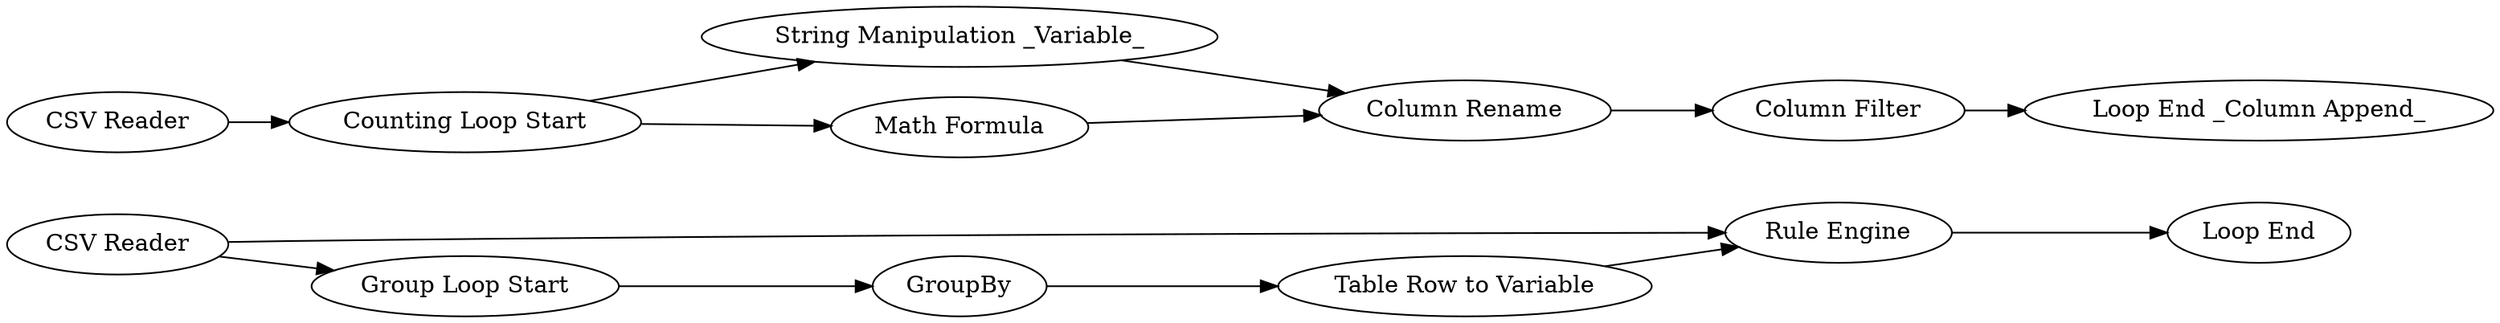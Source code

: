 digraph {
	"7414713414519181871_1" [label="CSV Reader"]
	"7414713414519181871_7" [label="CSV Reader"]
	"7414713414519181871_3" [label=GroupBy]
	"7414713414519181871_11" [label="Column Rename"]
	"7414713414519181871_12" [label="Loop End _Column Append_"]
	"7414713414519181871_13" [label="Column Filter"]
	"7414713414519181871_10" [label="String Manipulation _Variable_"]
	"7414713414519181871_5" [label="Rule Engine"]
	"7414713414519181871_4" [label="Table Row to Variable"]
	"7414713414519181871_2" [label="Group Loop Start"]
	"7414713414519181871_6" [label="Loop End"]
	"7414713414519181871_8" [label="Counting Loop Start"]
	"7414713414519181871_9" [label="Math Formula"]
	"7414713414519181871_13" -> "7414713414519181871_12"
	"7414713414519181871_1" -> "7414713414519181871_5"
	"7414713414519181871_4" -> "7414713414519181871_5"
	"7414713414519181871_9" -> "7414713414519181871_11"
	"7414713414519181871_3" -> "7414713414519181871_4"
	"7414713414519181871_5" -> "7414713414519181871_6"
	"7414713414519181871_11" -> "7414713414519181871_13"
	"7414713414519181871_1" -> "7414713414519181871_2"
	"7414713414519181871_7" -> "7414713414519181871_8"
	"7414713414519181871_8" -> "7414713414519181871_10"
	"7414713414519181871_2" -> "7414713414519181871_3"
	"7414713414519181871_8" -> "7414713414519181871_9"
	"7414713414519181871_10" -> "7414713414519181871_11"
	rankdir=LR
}
